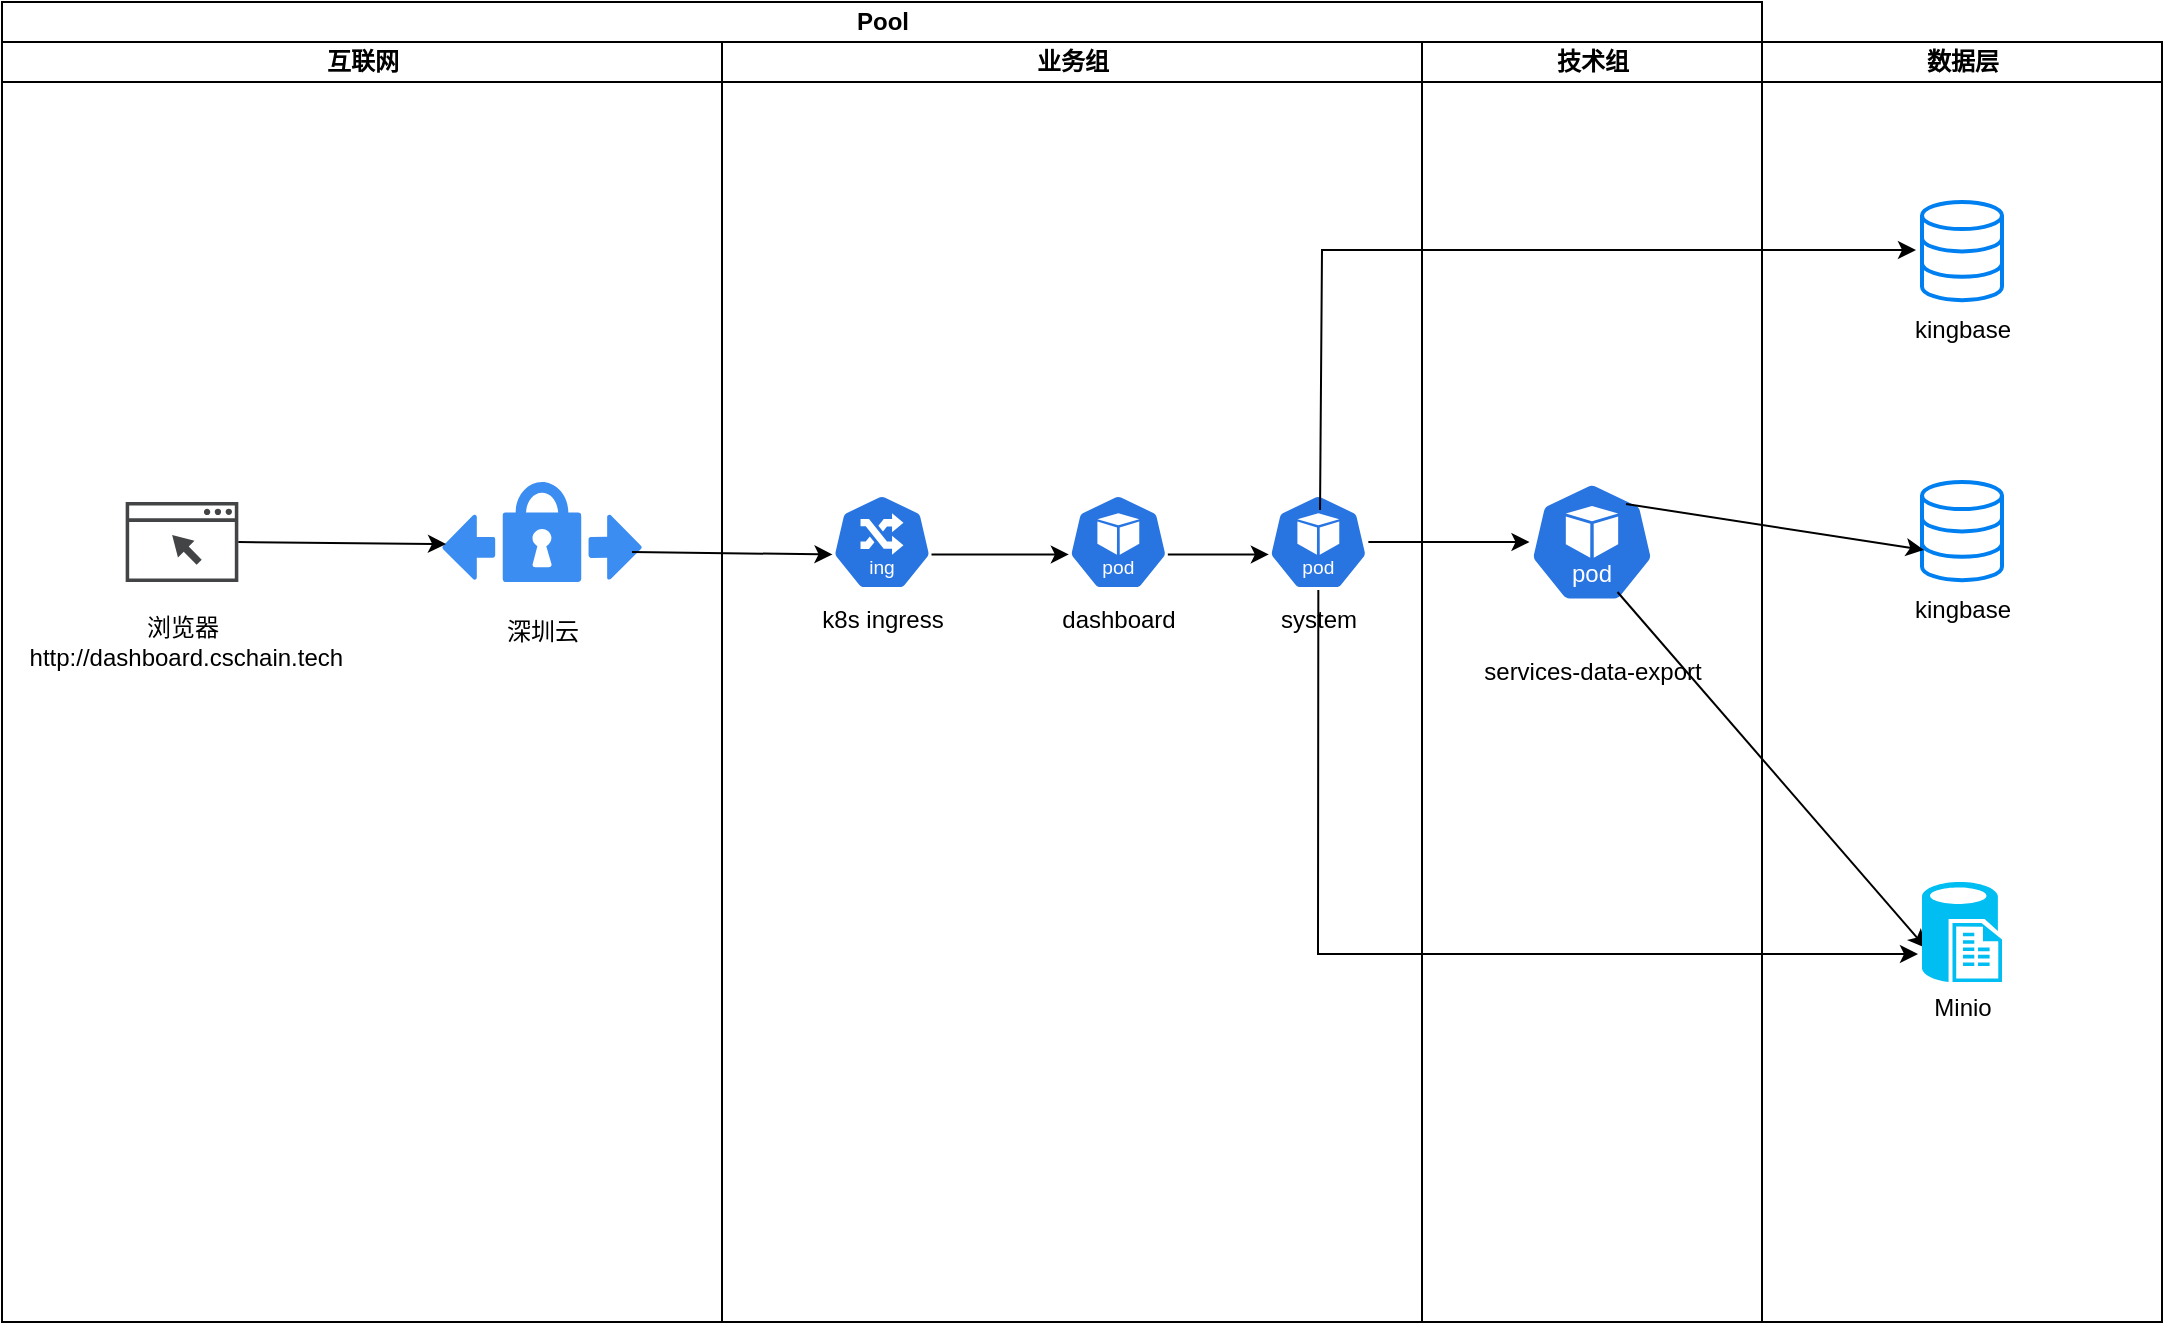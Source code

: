 <mxfile version="26.2.9">
  <diagram name="第 1 页" id="5xqN2rgTjP0GNSbNxUZ-">
    <mxGraphModel dx="1428" dy="751" grid="1" gridSize="10" guides="1" tooltips="1" connect="1" arrows="1" fold="1" page="1" pageScale="1" pageWidth="2339" pageHeight="3300" math="0" shadow="0">
      <root>
        <mxCell id="0" />
        <mxCell id="1" parent="0" />
        <mxCell id="nw4yh5n6GvbLldcTkkvz-25" value="Pool" style="swimlane;childLayout=stackLayout;resizeParent=1;resizeParentMax=0;startSize=20;html=1;" vertex="1" parent="1">
          <mxGeometry x="30" y="40" width="880" height="660" as="geometry" />
        </mxCell>
        <mxCell id="nw4yh5n6GvbLldcTkkvz-26" value="互联网" style="swimlane;startSize=20;html=1;" vertex="1" parent="nw4yh5n6GvbLldcTkkvz-25">
          <mxGeometry y="20" width="360" height="640" as="geometry" />
        </mxCell>
        <mxCell id="nw4yh5n6GvbLldcTkkvz-1" value="" style="sketch=0;pointerEvents=1;shadow=0;dashed=0;html=1;strokeColor=none;fillColor=#434445;aspect=fixed;labelPosition=center;verticalLabelPosition=bottom;verticalAlign=top;align=center;outlineConnect=0;shape=mxgraph.vvd.web_browser;" vertex="1" parent="nw4yh5n6GvbLldcTkkvz-26">
          <mxGeometry x="61.83" y="230" width="56.34" height="40" as="geometry" />
        </mxCell>
        <mxCell id="nw4yh5n6GvbLldcTkkvz-14" value="浏览器&lt;div&gt;&amp;nbsp;http://dashboard.cschain.tech&lt;/div&gt;" style="text;html=1;align=center;verticalAlign=middle;resizable=0;points=[];autosize=1;strokeColor=none;fillColor=none;" vertex="1" parent="nw4yh5n6GvbLldcTkkvz-26">
          <mxGeometry x="1.421e-14" y="280" width="180" height="40" as="geometry" />
        </mxCell>
        <mxCell id="nw4yh5n6GvbLldcTkkvz-5" value="" style="sketch=0;html=1;aspect=fixed;strokeColor=none;shadow=0;fillColor=#3B8DF1;verticalAlign=top;labelPosition=center;verticalLabelPosition=bottom;shape=mxgraph.gcp2.vpn" vertex="1" parent="nw4yh5n6GvbLldcTkkvz-26">
          <mxGeometry x="220" y="220" width="100" height="50" as="geometry" />
        </mxCell>
        <mxCell id="nw4yh5n6GvbLldcTkkvz-13" value="深圳云" style="text;html=1;align=center;verticalAlign=middle;resizable=0;points=[];autosize=1;strokeColor=none;fillColor=none;" vertex="1" parent="nw4yh5n6GvbLldcTkkvz-26">
          <mxGeometry x="240" y="280" width="60" height="30" as="geometry" />
        </mxCell>
        <mxCell id="nw4yh5n6GvbLldcTkkvz-31" value="" style="endArrow=classic;html=1;rounded=0;entryX=0.02;entryY=0.62;entryDx=0;entryDy=0;entryPerimeter=0;" edge="1" parent="nw4yh5n6GvbLldcTkkvz-26" target="nw4yh5n6GvbLldcTkkvz-5">
          <mxGeometry width="50" height="50" relative="1" as="geometry">
            <mxPoint x="118.17" y="250" as="sourcePoint" />
            <mxPoint x="168.17" y="200" as="targetPoint" />
          </mxGeometry>
        </mxCell>
        <mxCell id="nw4yh5n6GvbLldcTkkvz-27" value="业务组" style="swimlane;startSize=20;html=1;" vertex="1" parent="nw4yh5n6GvbLldcTkkvz-25">
          <mxGeometry x="360" y="20" width="350" height="640" as="geometry" />
        </mxCell>
        <mxCell id="nw4yh5n6GvbLldcTkkvz-3" value="" style="aspect=fixed;sketch=0;html=1;dashed=0;whitespace=wrap;verticalLabelPosition=bottom;verticalAlign=top;fillColor=#2875E2;strokeColor=#ffffff;points=[[0.005,0.63,0],[0.1,0.2,0],[0.9,0.2,0],[0.5,0,0],[0.995,0.63,0],[0.72,0.99,0],[0.5,1,0],[0.28,0.99,0]];shape=mxgraph.kubernetes.icon2;kubernetesLabel=1;prIcon=ing" vertex="1" parent="nw4yh5n6GvbLldcTkkvz-27">
          <mxGeometry x="55.0" y="226" width="50" height="48" as="geometry" />
        </mxCell>
        <mxCell id="nw4yh5n6GvbLldcTkkvz-15" value="k8s ingress" style="text;html=1;align=center;verticalAlign=middle;resizable=0;points=[];autosize=1;strokeColor=none;fillColor=none;" vertex="1" parent="nw4yh5n6GvbLldcTkkvz-27">
          <mxGeometry x="40.0" y="274" width="80" height="30" as="geometry" />
        </mxCell>
        <mxCell id="nw4yh5n6GvbLldcTkkvz-16" value="dashboard" style="text;html=1;align=center;verticalAlign=middle;resizable=0;points=[];autosize=1;strokeColor=none;fillColor=none;" vertex="1" parent="nw4yh5n6GvbLldcTkkvz-27">
          <mxGeometry x="158.17" y="274" width="80" height="30" as="geometry" />
        </mxCell>
        <mxCell id="nw4yh5n6GvbLldcTkkvz-18" value="" style="aspect=fixed;sketch=0;html=1;dashed=0;whitespace=wrap;verticalLabelPosition=bottom;verticalAlign=top;fillColor=#2875E2;strokeColor=#ffffff;points=[[0.005,0.63,0],[0.1,0.2,0],[0.9,0.2,0],[0.5,0,0],[0.995,0.63,0],[0.72,0.99,0],[0.5,1,0],[0.28,0.99,0]];shape=mxgraph.kubernetes.icon2;kubernetesLabel=1;prIcon=pod" vertex="1" parent="nw4yh5n6GvbLldcTkkvz-27">
          <mxGeometry x="173.17" y="226" width="50" height="48" as="geometry" />
        </mxCell>
        <mxCell id="nw4yh5n6GvbLldcTkkvz-20" value="" style="aspect=fixed;sketch=0;html=1;dashed=0;whitespace=wrap;verticalLabelPosition=bottom;verticalAlign=top;fillColor=#2875E2;strokeColor=#ffffff;points=[[0.005,0.63,0],[0.1,0.2,0],[0.9,0.2,0],[0.5,0,0],[0.995,0.63,0],[0.72,0.99,0],[0.5,1,0],[0.28,0.99,0]];shape=mxgraph.kubernetes.icon2;kubernetesLabel=1;prIcon=pod" vertex="1" parent="nw4yh5n6GvbLldcTkkvz-27">
          <mxGeometry x="273.17" y="226" width="50" height="48" as="geometry" />
        </mxCell>
        <mxCell id="nw4yh5n6GvbLldcTkkvz-21" value="system" style="text;html=1;align=center;verticalAlign=middle;resizable=0;points=[];autosize=1;strokeColor=none;fillColor=none;" vertex="1" parent="nw4yh5n6GvbLldcTkkvz-27">
          <mxGeometry x="268.17" y="274" width="60" height="30" as="geometry" />
        </mxCell>
        <mxCell id="nw4yh5n6GvbLldcTkkvz-33" value="" style="endArrow=classic;html=1;rounded=0;exitX=0.995;exitY=0.63;exitDx=0;exitDy=0;exitPerimeter=0;entryX=0.005;entryY=0.63;entryDx=0;entryDy=0;entryPerimeter=0;" edge="1" parent="nw4yh5n6GvbLldcTkkvz-27" source="nw4yh5n6GvbLldcTkkvz-3" target="nw4yh5n6GvbLldcTkkvz-18">
          <mxGeometry width="50" height="50" relative="1" as="geometry">
            <mxPoint x="290" y="350" as="sourcePoint" />
            <mxPoint x="340" y="300" as="targetPoint" />
          </mxGeometry>
        </mxCell>
        <mxCell id="nw4yh5n6GvbLldcTkkvz-34" value="" style="endArrow=classic;html=1;rounded=0;exitX=0.995;exitY=0.63;exitDx=0;exitDy=0;exitPerimeter=0;entryX=0.005;entryY=0.63;entryDx=0;entryDy=0;entryPerimeter=0;" edge="1" parent="nw4yh5n6GvbLldcTkkvz-27" source="nw4yh5n6GvbLldcTkkvz-18" target="nw4yh5n6GvbLldcTkkvz-20">
          <mxGeometry width="50" height="50" relative="1" as="geometry">
            <mxPoint x="115" y="266" as="sourcePoint" />
            <mxPoint x="183" y="266" as="targetPoint" />
          </mxGeometry>
        </mxCell>
        <mxCell id="nw4yh5n6GvbLldcTkkvz-28" value="技术组" style="swimlane;startSize=20;html=1;" vertex="1" parent="nw4yh5n6GvbLldcTkkvz-25">
          <mxGeometry x="710" y="20" width="170" height="640" as="geometry" />
        </mxCell>
        <mxCell id="nw4yh5n6GvbLldcTkkvz-17" value="" style="aspect=fixed;sketch=0;html=1;dashed=0;whitespace=wrap;verticalLabelPosition=bottom;verticalAlign=top;fillColor=#2875E2;strokeColor=#ffffff;points=[[0.005,0.63,0],[0.1,0.2,0],[0.9,0.2,0],[0.5,0,0],[0.995,0.63,0],[0.72,0.99,0],[0.5,1,0],[0.28,0.99,0]];shape=mxgraph.kubernetes.icon2;kubernetesLabel=1;prIcon=pod" vertex="1" parent="nw4yh5n6GvbLldcTkkvz-28">
          <mxGeometry x="53.75" y="220" width="62.5" height="60" as="geometry" />
        </mxCell>
        <mxCell id="nw4yh5n6GvbLldcTkkvz-19" value="&lt;div style=&quot;text-align: start;&quot;&gt;&lt;span style=&quot;background-color: transparent; color: light-dark(rgb(0, 0, 0), rgb(255, 255, 255));&quot;&gt;services-data-export&lt;/span&gt;&lt;/div&gt;" style="text;html=1;align=center;verticalAlign=middle;resizable=0;points=[];autosize=1;strokeColor=none;fillColor=none;" vertex="1" parent="nw4yh5n6GvbLldcTkkvz-28">
          <mxGeometry x="20.0" y="300" width="130" height="30" as="geometry" />
        </mxCell>
        <mxCell id="nw4yh5n6GvbLldcTkkvz-42" value="" style="endArrow=classic;html=1;rounded=0;entryX=0.05;entryY=0.66;entryDx=0;entryDy=0;entryPerimeter=0;" edge="1" parent="nw4yh5n6GvbLldcTkkvz-28" target="nw4yh5n6GvbLldcTkkvz-38">
          <mxGeometry width="50" height="50" relative="1" as="geometry">
            <mxPoint x="97.74" y="275" as="sourcePoint" />
            <mxPoint x="147.74" y="225" as="targetPoint" />
          </mxGeometry>
        </mxCell>
        <mxCell id="nw4yh5n6GvbLldcTkkvz-32" value="" style="endArrow=classic;html=1;rounded=0;entryX=0.005;entryY=0.63;entryDx=0;entryDy=0;entryPerimeter=0;exitX=0.95;exitY=0.7;exitDx=0;exitDy=0;exitPerimeter=0;" edge="1" parent="nw4yh5n6GvbLldcTkkvz-25" source="nw4yh5n6GvbLldcTkkvz-5" target="nw4yh5n6GvbLldcTkkvz-3">
          <mxGeometry width="50" height="50" relative="1" as="geometry">
            <mxPoint x="320" y="269.5" as="sourcePoint" />
            <mxPoint x="423.83" y="270.5" as="targetPoint" />
          </mxGeometry>
        </mxCell>
        <mxCell id="nw4yh5n6GvbLldcTkkvz-40" value="" style="edgeStyle=orthogonalEdgeStyle;rounded=0;orthogonalLoop=1;jettySize=auto;html=1;" edge="1" parent="nw4yh5n6GvbLldcTkkvz-25" source="nw4yh5n6GvbLldcTkkvz-20" target="nw4yh5n6GvbLldcTkkvz-17">
          <mxGeometry relative="1" as="geometry" />
        </mxCell>
        <mxCell id="nw4yh5n6GvbLldcTkkvz-35" value="数据层" style="swimlane;startSize=20;html=1;" vertex="1" parent="1">
          <mxGeometry x="910" y="60" width="200" height="640" as="geometry" />
        </mxCell>
        <mxCell id="nw4yh5n6GvbLldcTkkvz-22" value="" style="html=1;verticalLabelPosition=bottom;align=center;labelBackgroundColor=#ffffff;verticalAlign=top;strokeWidth=2;strokeColor=#0080F0;shadow=0;dashed=0;shape=mxgraph.ios7.icons.data;" vertex="1" parent="nw4yh5n6GvbLldcTkkvz-35">
          <mxGeometry x="80" y="220" width="40" height="49.1" as="geometry" />
        </mxCell>
        <mxCell id="nw4yh5n6GvbLldcTkkvz-23" value="kingbase" style="text;html=1;align=center;verticalAlign=middle;resizable=0;points=[];autosize=1;strokeColor=none;fillColor=none;" vertex="1" parent="nw4yh5n6GvbLldcTkkvz-35">
          <mxGeometry x="65" y="269.1" width="70" height="30" as="geometry" />
        </mxCell>
        <mxCell id="nw4yh5n6GvbLldcTkkvz-38" value="" style="verticalLabelPosition=bottom;html=1;verticalAlign=top;align=center;strokeColor=none;fillColor=#00BEF2;shape=mxgraph.azure.sql_reporting;" vertex="1" parent="nw4yh5n6GvbLldcTkkvz-35">
          <mxGeometry x="80" y="420" width="40" height="50" as="geometry" />
        </mxCell>
        <mxCell id="nw4yh5n6GvbLldcTkkvz-39" value="Minio" style="text;html=1;align=center;verticalAlign=middle;resizable=0;points=[];autosize=1;strokeColor=none;fillColor=none;" vertex="1" parent="nw4yh5n6GvbLldcTkkvz-35">
          <mxGeometry x="75" y="468" width="50" height="30" as="geometry" />
        </mxCell>
        <mxCell id="nw4yh5n6GvbLldcTkkvz-43" value="" style="html=1;verticalLabelPosition=bottom;align=center;labelBackgroundColor=#ffffff;verticalAlign=top;strokeWidth=2;strokeColor=#0080F0;shadow=0;dashed=0;shape=mxgraph.ios7.icons.data;" vertex="1" parent="nw4yh5n6GvbLldcTkkvz-35">
          <mxGeometry x="80" y="80" width="40" height="49.1" as="geometry" />
        </mxCell>
        <mxCell id="nw4yh5n6GvbLldcTkkvz-44" value="kingbase" style="text;html=1;align=center;verticalAlign=middle;resizable=0;points=[];autosize=1;strokeColor=none;fillColor=none;" vertex="1" parent="nw4yh5n6GvbLldcTkkvz-35">
          <mxGeometry x="65" y="129.1" width="70" height="30" as="geometry" />
        </mxCell>
        <mxCell id="nw4yh5n6GvbLldcTkkvz-41" value="" style="endArrow=classic;html=1;rounded=0;entryX=0.025;entryY=0.692;entryDx=0;entryDy=0;entryPerimeter=0;exitX=0.772;exitY=0.183;exitDx=0;exitDy=0;exitPerimeter=0;" edge="1" parent="1" source="nw4yh5n6GvbLldcTkkvz-17" target="nw4yh5n6GvbLldcTkkvz-22">
          <mxGeometry width="50" height="50" relative="1" as="geometry">
            <mxPoint x="850" y="290" as="sourcePoint" />
            <mxPoint x="900" y="240" as="targetPoint" />
          </mxGeometry>
        </mxCell>
        <mxCell id="nw4yh5n6GvbLldcTkkvz-45" value="" style="endArrow=classic;html=1;rounded=0;entryX=-0.05;entryY=0.72;entryDx=0;entryDy=0;entryPerimeter=0;exitX=0.5;exitY=1;exitDx=0;exitDy=0;exitPerimeter=0;" edge="1" parent="1" source="nw4yh5n6GvbLldcTkkvz-20" target="nw4yh5n6GvbLldcTkkvz-38">
          <mxGeometry width="50" height="50" relative="1" as="geometry">
            <mxPoint x="680" y="410" as="sourcePoint" />
            <mxPoint x="730" y="360" as="targetPoint" />
            <Array as="points">
              <mxPoint x="688" y="516" />
            </Array>
          </mxGeometry>
        </mxCell>
        <mxCell id="nw4yh5n6GvbLldcTkkvz-46" value="" style="endArrow=classic;html=1;rounded=0;exitX=0.517;exitY=0.167;exitDx=0;exitDy=0;exitPerimeter=0;entryX=-0.075;entryY=0.489;entryDx=0;entryDy=0;entryPerimeter=0;" edge="1" parent="1" source="nw4yh5n6GvbLldcTkkvz-20" target="nw4yh5n6GvbLldcTkkvz-43">
          <mxGeometry width="50" height="50" relative="1" as="geometry">
            <mxPoint x="680" y="410" as="sourcePoint" />
            <mxPoint x="730" y="360" as="targetPoint" />
            <Array as="points">
              <mxPoint x="690" y="164" />
            </Array>
          </mxGeometry>
        </mxCell>
      </root>
    </mxGraphModel>
  </diagram>
</mxfile>
